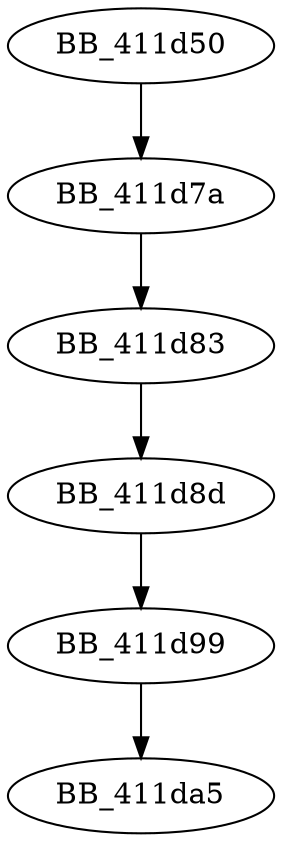 DiGraph sub_411D50{
BB_411d50->BB_411d7a
BB_411d7a->BB_411d83
BB_411d83->BB_411d8d
BB_411d8d->BB_411d99
BB_411d99->BB_411da5
}
